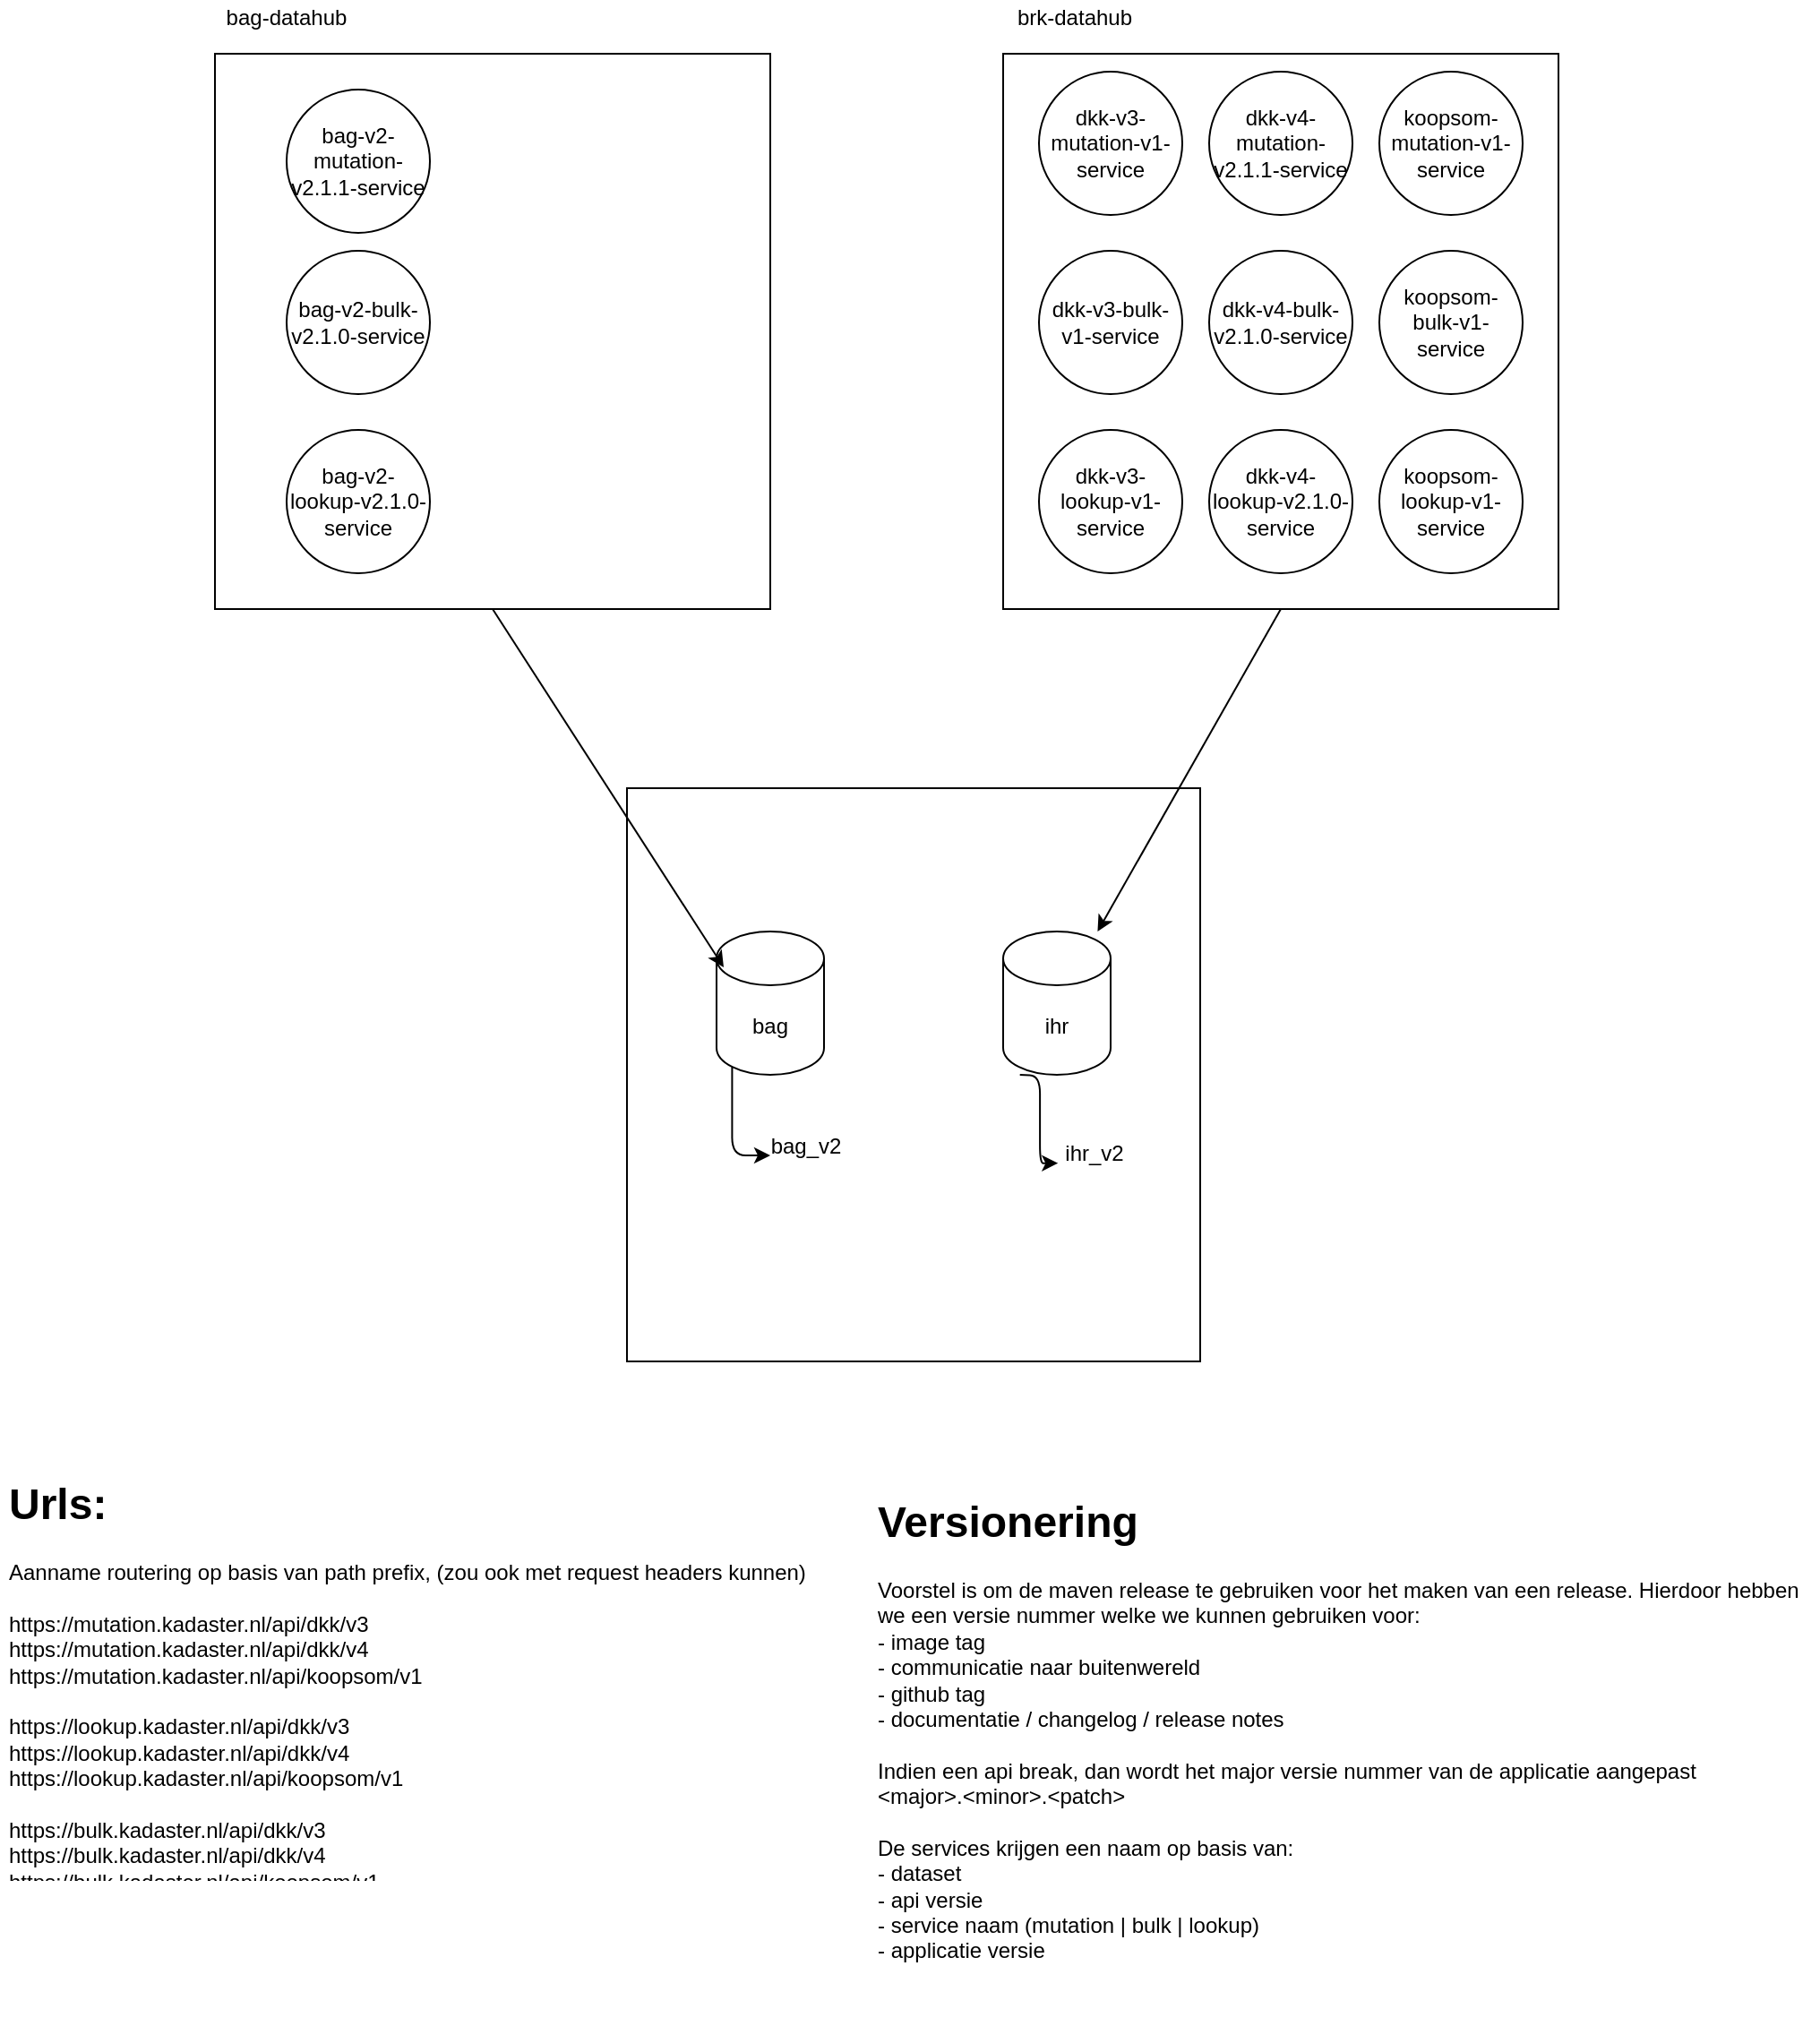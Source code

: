 <mxfile version="14.7.7" type="github">
  <diagram id="PxBFwtDOyrRGxz6yIbt6" name="Page-1">
    <mxGraphModel dx="1651" dy="1112" grid="1" gridSize="10" guides="1" tooltips="1" connect="1" arrows="1" fold="1" page="1" pageScale="1" pageWidth="1169" pageHeight="827" math="0" shadow="0">
      <root>
        <mxCell id="0" />
        <mxCell id="1" parent="0" />
        <mxCell id="UrdgjcByPq0Cb-sOCazl-1" value="" style="whiteSpace=wrap;html=1;aspect=fixed;" vertex="1" parent="1">
          <mxGeometry x="220" y="160" width="310" height="310" as="geometry" />
        </mxCell>
        <mxCell id="UrdgjcByPq0Cb-sOCazl-2" value="bag-datahub" style="text;html=1;strokeColor=none;fillColor=none;align=center;verticalAlign=middle;whiteSpace=wrap;rounded=0;" vertex="1" parent="1">
          <mxGeometry x="220" y="130" width="80" height="20" as="geometry" />
        </mxCell>
        <mxCell id="UrdgjcByPq0Cb-sOCazl-4" value="brk-datahub" style="text;html=1;strokeColor=none;fillColor=none;align=center;verticalAlign=middle;whiteSpace=wrap;rounded=0;" vertex="1" parent="1">
          <mxGeometry x="660" y="130" width="80" height="20" as="geometry" />
        </mxCell>
        <mxCell id="UrdgjcByPq0Cb-sOCazl-6" value="bag-v2-bulk-v2.1.0-service" style="ellipse;whiteSpace=wrap;html=1;aspect=fixed;" vertex="1" parent="1">
          <mxGeometry x="260" y="270" width="80" height="80" as="geometry" />
        </mxCell>
        <mxCell id="UrdgjcByPq0Cb-sOCazl-7" value="bag-v2-lookup-v2.1.0-service" style="ellipse;whiteSpace=wrap;html=1;aspect=fixed;" vertex="1" parent="1">
          <mxGeometry x="260" y="370" width="80" height="80" as="geometry" />
        </mxCell>
        <mxCell id="UrdgjcByPq0Cb-sOCazl-13" value="" style="whiteSpace=wrap;html=1;aspect=fixed;" vertex="1" parent="1">
          <mxGeometry x="450" y="570" width="320" height="320" as="geometry" />
        </mxCell>
        <mxCell id="UrdgjcByPq0Cb-sOCazl-14" value="bag" style="shape=cylinder3;whiteSpace=wrap;html=1;boundedLbl=1;backgroundOutline=1;size=15;" vertex="1" parent="1">
          <mxGeometry x="500" y="650" width="60" height="80" as="geometry" />
        </mxCell>
        <mxCell id="UrdgjcByPq0Cb-sOCazl-15" value="ihr" style="shape=cylinder3;whiteSpace=wrap;html=1;boundedLbl=1;backgroundOutline=1;size=15;" vertex="1" parent="1">
          <mxGeometry x="660" y="650" width="60" height="80" as="geometry" />
        </mxCell>
        <mxCell id="UrdgjcByPq0Cb-sOCazl-16" value="" style="endArrow=classic;html=1;exitX=0.5;exitY=1;exitDx=0;exitDy=0;" edge="1" parent="1" source="UrdgjcByPq0Cb-sOCazl-1">
          <mxGeometry width="50" height="50" relative="1" as="geometry">
            <mxPoint x="375" y="480" as="sourcePoint" />
            <mxPoint x="504" y="670" as="targetPoint" />
          </mxGeometry>
        </mxCell>
        <mxCell id="UrdgjcByPq0Cb-sOCazl-17" value="" style="endArrow=classic;html=1;exitX=0.5;exitY=1;exitDx=0;exitDy=0;" edge="1" parent="1" target="UrdgjcByPq0Cb-sOCazl-15">
          <mxGeometry width="50" height="50" relative="1" as="geometry">
            <mxPoint x="815" y="470" as="sourcePoint" />
            <mxPoint x="610" y="520" as="targetPoint" />
          </mxGeometry>
        </mxCell>
        <mxCell id="UrdgjcByPq0Cb-sOCazl-18" value="" style="whiteSpace=wrap;html=1;aspect=fixed;" vertex="1" parent="1">
          <mxGeometry x="660" y="160" width="310" height="310" as="geometry" />
        </mxCell>
        <mxCell id="UrdgjcByPq0Cb-sOCazl-22" value="bag_v2" style="text;html=1;strokeColor=none;fillColor=none;align=center;verticalAlign=middle;whiteSpace=wrap;rounded=0;" vertex="1" parent="1">
          <mxGeometry x="530" y="760" width="40" height="20" as="geometry" />
        </mxCell>
        <mxCell id="UrdgjcByPq0Cb-sOCazl-24" value="" style="endArrow=classic;html=1;edgeStyle=orthogonalEdgeStyle;exitX=0.145;exitY=1;exitDx=0;exitDy=-4.35;exitPerimeter=0;entryX=0;entryY=0.75;entryDx=0;entryDy=0;" edge="1" parent="1" source="UrdgjcByPq0Cb-sOCazl-14" target="UrdgjcByPq0Cb-sOCazl-22">
          <mxGeometry width="50" height="50" relative="1" as="geometry">
            <mxPoint x="270" y="790" as="sourcePoint" />
            <mxPoint x="490" y="790" as="targetPoint" />
          </mxGeometry>
        </mxCell>
        <mxCell id="UrdgjcByPq0Cb-sOCazl-32" value="ihr_v2" style="text;html=1;strokeColor=none;fillColor=none;align=center;verticalAlign=middle;whiteSpace=wrap;rounded=0;" vertex="1" parent="1">
          <mxGeometry x="690.65" y="764.35" width="40" height="20" as="geometry" />
        </mxCell>
        <mxCell id="UrdgjcByPq0Cb-sOCazl-33" value="" style="endArrow=classic;html=1;edgeStyle=orthogonalEdgeStyle;exitX=0.145;exitY=1;exitDx=0;exitDy=-4.35;exitPerimeter=0;entryX=0;entryY=0.75;entryDx=0;entryDy=0;" edge="1" parent="1" target="UrdgjcByPq0Cb-sOCazl-32">
          <mxGeometry width="50" height="50" relative="1" as="geometry">
            <mxPoint x="669.35" y="730.0" as="sourcePoint" />
            <mxPoint x="650.65" y="794.35" as="targetPoint" />
          </mxGeometry>
        </mxCell>
        <mxCell id="UrdgjcByPq0Cb-sOCazl-34" value="bag-v2-mutation-v2.1.1-service" style="ellipse;whiteSpace=wrap;html=1;aspect=fixed;" vertex="1" parent="1">
          <mxGeometry x="260" y="180" width="80" height="80" as="geometry" />
        </mxCell>
        <mxCell id="UrdgjcByPq0Cb-sOCazl-35" value="koopsom-mutation-v1-service" style="ellipse;whiteSpace=wrap;html=1;aspect=fixed;" vertex="1" parent="1">
          <mxGeometry x="870" y="170" width="80" height="80" as="geometry" />
        </mxCell>
        <mxCell id="UrdgjcByPq0Cb-sOCazl-36" value="dkk-v3-bulk-v1-service" style="ellipse;whiteSpace=wrap;html=1;aspect=fixed;" vertex="1" parent="1">
          <mxGeometry x="680" y="270" width="80" height="80" as="geometry" />
        </mxCell>
        <mxCell id="UrdgjcByPq0Cb-sOCazl-37" value="dkk-v3-lookup-v1-service" style="ellipse;whiteSpace=wrap;html=1;aspect=fixed;" vertex="1" parent="1">
          <mxGeometry x="680" y="370" width="80" height="80" as="geometry" />
        </mxCell>
        <mxCell id="UrdgjcByPq0Cb-sOCazl-38" value="dkk-v3-mutation-v1-service" style="ellipse;whiteSpace=wrap;html=1;aspect=fixed;" vertex="1" parent="1">
          <mxGeometry x="680" y="170" width="80" height="80" as="geometry" />
        </mxCell>
        <mxCell id="UrdgjcByPq0Cb-sOCazl-39" value="koopsom-bulk-v1-service" style="ellipse;whiteSpace=wrap;html=1;aspect=fixed;" vertex="1" parent="1">
          <mxGeometry x="870" y="270" width="80" height="80" as="geometry" />
        </mxCell>
        <mxCell id="UrdgjcByPq0Cb-sOCazl-40" value="koopsom-lookup-v1-service" style="ellipse;whiteSpace=wrap;html=1;aspect=fixed;" vertex="1" parent="1">
          <mxGeometry x="870" y="370" width="80" height="80" as="geometry" />
        </mxCell>
        <mxCell id="UrdgjcByPq0Cb-sOCazl-41" value="dkk-v4-bulk-v2.1.0-service" style="ellipse;whiteSpace=wrap;html=1;aspect=fixed;" vertex="1" parent="1">
          <mxGeometry x="775" y="270" width="80" height="80" as="geometry" />
        </mxCell>
        <mxCell id="UrdgjcByPq0Cb-sOCazl-42" value="dkk-v4-lookup-v2.1.0-service" style="ellipse;whiteSpace=wrap;html=1;aspect=fixed;" vertex="1" parent="1">
          <mxGeometry x="775" y="370" width="80" height="80" as="geometry" />
        </mxCell>
        <mxCell id="UrdgjcByPq0Cb-sOCazl-43" value="dkk-v4-mutation-v2.1.1-service" style="ellipse;whiteSpace=wrap;html=1;aspect=fixed;" vertex="1" parent="1">
          <mxGeometry x="775" y="170" width="80" height="80" as="geometry" />
        </mxCell>
        <mxCell id="UrdgjcByPq0Cb-sOCazl-45" value="&lt;h1&gt;Urls:&lt;/h1&gt;&lt;div&gt;Aanname routering op basis van path prefix, (zou ook met request headers kunnen)&lt;/div&gt;&lt;div&gt;&lt;br&gt;&lt;/div&gt;&lt;div&gt;https://mutation.kadaster.nl/api/dkk/v3&lt;/div&gt;&lt;div&gt;https://mutation.kadaster.nl/api/dkk/v4&lt;br&gt;&lt;/div&gt;&lt;div&gt;https://mutation.kadaster.nl/api/koopsom/v1&lt;br&gt;&lt;/div&gt;&lt;div&gt;&lt;br&gt;&lt;/div&gt;&lt;div&gt;&lt;div&gt;https://lookup.kadaster.nl/api/dkk/v3&lt;/div&gt;&lt;div&gt;https://lookup.kadaster.nl/api/dkk/v4&lt;br&gt;&lt;/div&gt;&lt;div&gt;https://lookup.kadaster.nl/api/koopsom/v1&lt;br&gt;&lt;/div&gt;&lt;div&gt;&lt;br&gt;&lt;/div&gt;&lt;div&gt;&lt;div&gt;https://bulk.kadaster.nl/api/dkk/v3&lt;/div&gt;&lt;div&gt;https://bulk.kadaster.nl/api/dkk/v4&lt;br&gt;&lt;/div&gt;&lt;div&gt;https://bulk.kadaster.nl/api/koopsom/v1&lt;br&gt;&lt;/div&gt;&lt;div&gt;&lt;br&gt;&lt;/div&gt;&lt;div&gt;&lt;br&gt;&lt;/div&gt;&lt;/div&gt;&lt;div&gt;&lt;br&gt;&lt;/div&gt;&lt;/div&gt;" style="text;html=1;strokeColor=none;fillColor=none;spacing=5;spacingTop=-20;whiteSpace=wrap;overflow=hidden;rounded=0;" vertex="1" parent="1">
          <mxGeometry x="100" y="950" width="660" height="230" as="geometry" />
        </mxCell>
        <mxCell id="UrdgjcByPq0Cb-sOCazl-46" value="&lt;h1&gt;Versionering&lt;/h1&gt;&lt;div&gt;Voorstel is om de maven release te gebruiken voor het maken van een release. Hierdoor hebben we een versie nummer welke we kunnen gebruiken voor:&lt;/div&gt;&lt;div&gt;- image tag&lt;br&gt;- communicatie naar buitenwereld&lt;/div&gt;&lt;div&gt;- github tag&lt;/div&gt;&lt;div&gt;- documentatie / changelog / release notes&lt;/div&gt;&lt;div&gt;&lt;br&gt;&lt;/div&gt;&lt;div&gt;Indien een api break, dan wordt het major versie nummer van de applicatie aangepast&amp;nbsp;&lt;/div&gt;&lt;div&gt;&amp;lt;major&amp;gt;.&amp;lt;minor&amp;gt;.&amp;lt;patch&amp;gt;&lt;/div&gt;&lt;div&gt;&lt;br&gt;&lt;/div&gt;&lt;div&gt;De services krijgen een naam op basis van:&lt;/div&gt;&lt;div&gt;- dataset&lt;/div&gt;&lt;div&gt;- api versie&amp;nbsp;&lt;/div&gt;&lt;div&gt;&lt;span&gt;- service naam (mutation | bulk | lookup)&lt;/span&gt;&lt;br&gt;&lt;/div&gt;&lt;div&gt;&lt;span&gt;- applicatie versie&lt;/span&gt;&lt;/div&gt;" style="text;html=1;strokeColor=none;fillColor=none;spacing=5;spacingTop=-20;whiteSpace=wrap;overflow=hidden;rounded=0;" vertex="1" parent="1">
          <mxGeometry x="585" y="960" width="530" height="300" as="geometry" />
        </mxCell>
      </root>
    </mxGraphModel>
  </diagram>
</mxfile>
